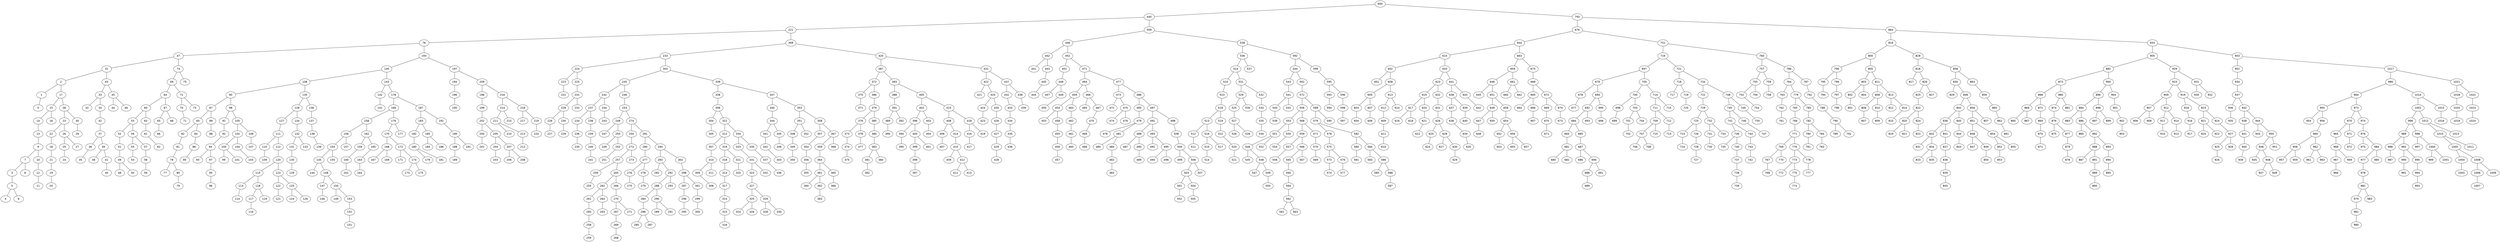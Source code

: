 graph BST {
    node [fontname="Helvetica"];
    600 [label="600"];
    600 -- 440;
    440 [label="440"];
    440 -- 221;
    221 [label="221"];
    221 -- 76;
    76 [label="76"];
    76 -- 47;
    47 [label="47"];
    47 -- 31;
    31 [label="31"];
    31 -- 2;
    2 [label="2"];
    2 -- 1;
    1 [label="1"];
    1 -- 0;
    0 [label="0"];
    2 -- 17;
    17 [label="17"];
    17 -- 15;
    15 [label="15"];
    15 -- 14;
    14 [label="14"];
    14 -- 13;
    13 [label="13"];
    13 -- 9;
    9 [label="9"];
    9 -- 7;
    7 [label="7"];
    7 -- 3;
    3 [label="3"];
    3 -- 5;
    5 [label="5"];
    5 -- 4;
    4 [label="4"];
    5 -- 6;
    6 [label="6"];
    7 -- 8;
    8 [label="8"];
    9 -- 10;
    10 [label="10"];
    10 -- 12;
    12 [label="12"];
    12 -- 11;
    11 [label="11"];
    15 -- 16;
    16 [label="16"];
    17 -- 28;
    28 [label="28"];
    28 -- 23;
    23 [label="23"];
    23 -- 22;
    22 [label="22"];
    22 -- 18;
    18 [label="18"];
    18 -- 21;
    21 [label="21"];
    21 -- 19;
    19 [label="19"];
    19 -- 20;
    20 [label="20"];
    23 -- 26;
    26 [label="26"];
    26 -- 25;
    25 [label="25"];
    25 -- 24;
    24 [label="24"];
    26 -- 27;
    27 [label="27"];
    28 -- 30;
    30 [label="30"];
    30 -- 29;
    29 [label="29"];
    31 -- 43;
    43 [label="43"];
    43 -- 33;
    33 [label="33"];
    33 -- 32;
    32 [label="32"];
    33 -- 34;
    34 [label="34"];
    34 -- 42;
    42 [label="42"];
    42 -- 37;
    37 [label="37"];
    37 -- 36;
    36 [label="36"];
    36 -- 35;
    35 [label="35"];
    37 -- 39;
    39 [label="39"];
    39 -- 38;
    38 [label="38"];
    39 -- 41;
    41 [label="41"];
    41 -- 40;
    40 [label="40"];
    43 -- 45;
    45 [label="45"];
    45 -- 44;
    44 [label="44"];
    45 -- 46;
    46 [label="46"];
    47 -- 74;
    74 [label="74"];
    74 -- 69;
    69 [label="69"];
    69 -- 64;
    64 [label="64"];
    64 -- 60;
    60 [label="60"];
    60 -- 53;
    53 [label="53"];
    53 -- 52;
    52 [label="52"];
    52 -- 51;
    51 [label="51"];
    51 -- 49;
    49 [label="49"];
    49 -- 48;
    48 [label="48"];
    49 -- 50;
    50 [label="50"];
    53 -- 56;
    56 [label="56"];
    56 -- 55;
    55 [label="55"];
    55 -- 54;
    54 [label="54"];
    56 -- 57;
    57 [label="57"];
    57 -- 58;
    58 [label="58"];
    58 -- 59;
    59 [label="59"];
    60 -- 63;
    63 [label="63"];
    63 -- 61;
    61 [label="61"];
    61 -- 62;
    62 [label="62"];
    64 -- 67;
    67 [label="67"];
    67 -- 65;
    65 [label="65"];
    65 -- 66;
    66 [label="66"];
    67 -- 68;
    68 [label="68"];
    69 -- 72;
    72 [label="72"];
    72 -- 70;
    70 [label="70"];
    70 -- 71;
    71 [label="71"];
    72 -- 73;
    73 [label="73"];
    74 -- 75;
    75 [label="75"];
    76 -- 193;
    193 [label="193"];
    193 -- 140;
    140 [label="140"];
    140 -- 108;
    108 [label="108"];
    108 -- 90;
    90 [label="90"];
    90 -- 87;
    87 [label="87"];
    87 -- 83;
    83 [label="83"];
    83 -- 82;
    82 [label="82"];
    82 -- 81;
    81 [label="81"];
    81 -- 78;
    78 [label="78"];
    78 -- 77;
    77 [label="77"];
    78 -- 80;
    80 [label="80"];
    80 -- 79;
    79 [label="79"];
    83 -- 84;
    84 [label="84"];
    84 -- 86;
    86 [label="86"];
    86 -- 85;
    85 [label="85"];
    87 -- 89;
    89 [label="89"];
    89 -- 88;
    88 [label="88"];
    90 -- 98;
    98 [label="98"];
    98 -- 91;
    91 [label="91"];
    91 -- 92;
    92 [label="92"];
    92 -- 94;
    94 [label="94"];
    94 -- 93;
    93 [label="93"];
    94 -- 97;
    97 [label="97"];
    97 -- 95;
    95 [label="95"];
    95 -- 96;
    96 [label="96"];
    98 -- 105;
    105 [label="105"];
    105 -- 102;
    102 [label="102"];
    102 -- 100;
    100 [label="100"];
    100 -- 99;
    99 [label="99"];
    100 -- 101;
    101 [label="101"];
    102 -- 104;
    104 [label="104"];
    104 -- 103;
    103 [label="103"];
    105 -- 106;
    106 [label="106"];
    106 -- 107;
    107 [label="107"];
    108 -- 135;
    135 [label="135"];
    135 -- 128;
    128 [label="128"];
    128 -- 127;
    127 [label="127"];
    127 -- 111;
    111 [label="111"];
    111 -- 110;
    110 [label="110"];
    110 -- 109;
    109 [label="109"];
    111 -- 112;
    112 [label="112"];
    112 -- 120;
    120 [label="120"];
    120 -- 115;
    115 [label="115"];
    115 -- 113;
    113 [label="113"];
    113 -- 114;
    114 [label="114"];
    115 -- 118;
    118 [label="118"];
    118 -- 117;
    117 [label="117"];
    117 -- 116;
    116 [label="116"];
    118 -- 119;
    119 [label="119"];
    120 -- 123;
    123 [label="123"];
    123 -- 122;
    122 [label="122"];
    122 -- 121;
    121 [label="121"];
    123 -- 125;
    125 [label="125"];
    125 -- 124;
    124 [label="124"];
    125 -- 126;
    126 [label="126"];
    128 -- 134;
    134 [label="134"];
    134 -- 132;
    132 [label="132"];
    132 -- 131;
    131 [label="131"];
    131 -- 130;
    130 [label="130"];
    130 -- 129;
    129 [label="129"];
    132 -- 133;
    133 [label="133"];
    135 -- 136;
    136 [label="136"];
    136 -- 137;
    137 [label="137"];
    137 -- 138;
    138 [label="138"];
    138 -- 139;
    139 [label="139"];
    140 -- 143;
    143 [label="143"];
    143 -- 142;
    142 [label="142"];
    142 -- 141;
    141 [label="141"];
    143 -- 178;
    178 [label="178"];
    178 -- 166;
    166 [label="166"];
    166 -- 158;
    158 [label="158"];
    158 -- 156;
    156 [label="156"];
    156 -- 154;
    154 [label="154"];
    154 -- 145;
    145 [label="145"];
    145 -- 144;
    144 [label="144"];
    145 -- 148;
    148 [label="148"];
    148 -- 147;
    147 [label="147"];
    147 -- 146;
    146 [label="146"];
    148 -- 150;
    150 [label="150"];
    150 -- 149;
    149 [label="149"];
    150 -- 153;
    153 [label="153"];
    153 -- 152;
    152 [label="152"];
    152 -- 151;
    151 [label="151"];
    154 -- 155;
    155 [label="155"];
    156 -- 157;
    157 [label="157"];
    158 -- 162;
    162 [label="162"];
    162 -- 159;
    159 [label="159"];
    159 -- 160;
    160 [label="160"];
    160 -- 161;
    161 [label="161"];
    162 -- 165;
    165 [label="165"];
    165 -- 163;
    163 [label="163"];
    163 -- 164;
    164 [label="164"];
    166 -- 176;
    176 [label="176"];
    176 -- 170;
    170 [label="170"];
    170 -- 168;
    168 [label="168"];
    168 -- 167;
    167 [label="167"];
    168 -- 169;
    169 [label="169"];
    170 -- 172;
    172 [label="172"];
    172 -- 171;
    171 [label="171"];
    172 -- 174;
    174 [label="174"];
    174 -- 173;
    173 [label="173"];
    174 -- 175;
    175 [label="175"];
    176 -- 177;
    177 [label="177"];
    178 -- 187;
    187 [label="187"];
    187 -- 183;
    183 [label="183"];
    183 -- 182;
    182 [label="182"];
    182 -- 180;
    180 [label="180"];
    180 -- 179;
    179 [label="179"];
    180 -- 181;
    181 [label="181"];
    183 -- 185;
    185 [label="185"];
    185 -- 184;
    184 [label="184"];
    185 -- 186;
    186 [label="186"];
    187 -- 192;
    192 [label="192"];
    192 -- 190;
    190 [label="190"];
    190 -- 188;
    188 [label="188"];
    188 -- 189;
    189 [label="189"];
    190 -- 191;
    191 [label="191"];
    193 -- 197;
    197 [label="197"];
    197 -- 194;
    194 [label="194"];
    194 -- 196;
    196 [label="196"];
    196 -- 195;
    195 [label="195"];
    197 -- 209;
    209 [label="209"];
    209 -- 198;
    198 [label="198"];
    198 -- 199;
    199 [label="199"];
    199 -- 202;
    202 [label="202"];
    202 -- 200;
    200 [label="200"];
    200 -- 201;
    201 [label="201"];
    202 -- 205;
    205 [label="205"];
    205 -- 204;
    204 [label="204"];
    204 -- 203;
    203 [label="203"];
    205 -- 207;
    207 [label="207"];
    207 -- 206;
    206 [label="206"];
    207 -- 208;
    208 [label="208"];
    209 -- 216;
    216 [label="216"];
    216 -- 214;
    214 [label="214"];
    214 -- 211;
    211 [label="211"];
    211 -- 210;
    210 [label="210"];
    211 -- 213;
    213 [label="213"];
    213 -- 212;
    212 [label="212"];
    214 -- 215;
    215 [label="215"];
    216 -- 218;
    218 [label="218"];
    218 -- 217;
    217 [label="217"];
    218 -- 219;
    219 [label="219"];
    219 -- 220;
    220 [label="220"];
    221 -- 369;
    369 [label="369"];
    369 -- 233;
    233 [label="233"];
    233 -- 224;
    224 [label="224"];
    224 -- 223;
    223 [label="223"];
    223 -- 222;
    222 [label="222"];
    224 -- 225;
    225 [label="225"];
    225 -- 231;
    231 [label="231"];
    231 -- 228;
    228 [label="228"];
    228 -- 226;
    226 [label="226"];
    226 -- 227;
    227 [label="227"];
    228 -- 230;
    230 [label="230"];
    230 -- 229;
    229 [label="229"];
    231 -- 232;
    232 [label="232"];
    233 -- 303;
    303 [label="303"];
    303 -- 245;
    245 [label="245"];
    245 -- 242;
    242 [label="242"];
    242 -- 237;
    237 [label="237"];
    237 -- 234;
    234 [label="234"];
    234 -- 236;
    236 [label="236"];
    236 -- 235;
    235 [label="235"];
    237 -- 238;
    238 [label="238"];
    238 -- 239;
    239 [label="239"];
    239 -- 240;
    240 [label="240"];
    240 -- 241;
    241 [label="241"];
    242 -- 244;
    244 [label="244"];
    244 -- 243;
    243 [label="243"];
    245 -- 246;
    246 [label="246"];
    246 -- 253;
    253 [label="253"];
    253 -- 248;
    248 [label="248"];
    248 -- 247;
    247 [label="247"];
    248 -- 250;
    250 [label="250"];
    250 -- 249;
    249 [label="249"];
    250 -- 252;
    252 [label="252"];
    252 -- 251;
    251 [label="251"];
    253 -- 274;
    274 [label="274"];
    274 -- 254;
    254 [label="254"];
    254 -- 272;
    272 [label="272"];
    272 -- 257;
    257 [label="257"];
    257 -- 256;
    256 [label="256"];
    256 -- 255;
    255 [label="255"];
    257 -- 265;
    265 [label="265"];
    265 -- 262;
    262 [label="262"];
    262 -- 261;
    261 [label="261"];
    261 -- 260;
    260 [label="260"];
    260 -- 258;
    258 [label="258"];
    258 -- 259;
    259 [label="259"];
    262 -- 264;
    264 [label="264"];
    264 -- 263;
    263 [label="263"];
    265 -- 266;
    266 [label="266"];
    266 -- 270;
    270 [label="270"];
    270 -- 267;
    267 [label="267"];
    267 -- 269;
    269 [label="269"];
    269 -- 268;
    268 [label="268"];
    270 -- 271;
    271 [label="271"];
    272 -- 273;
    273 [label="273"];
    274 -- 281;
    281 [label="281"];
    281 -- 280;
    280 [label="280"];
    280 -- 277;
    277 [label="277"];
    277 -- 276;
    276 [label="276"];
    276 -- 275;
    275 [label="275"];
    277 -- 278;
    278 [label="278"];
    278 -- 279;
    279 [label="279"];
    281 -- 294;
    294 [label="294"];
    294 -- 283;
    283 [label="283"];
    283 -- 282;
    282 [label="282"];
    283 -- 292;
    292 [label="292"];
    292 -- 288;
    288 [label="288"];
    288 -- 284;
    284 [label="284"];
    284 -- 286;
    286 [label="286"];
    286 -- 285;
    285 [label="285"];
    286 -- 287;
    287 [label="287"];
    288 -- 290;
    290 [label="290"];
    290 -- 289;
    289 [label="289"];
    290 -- 291;
    291 [label="291"];
    292 -- 293;
    293 [label="293"];
    294 -- 302;
    302 [label="302"];
    302 -- 298;
    298 [label="298"];
    298 -- 297;
    297 [label="297"];
    297 -- 296;
    296 [label="296"];
    296 -- 295;
    295 [label="295"];
    298 -- 301;
    301 [label="301"];
    301 -- 299;
    299 [label="299"];
    299 -- 300;
    300 [label="300"];
    303 -- 339;
    339 [label="339"];
    339 -- 338;
    338 [label="338"];
    338 -- 306;
    306 [label="306"];
    306 -- 304;
    304 [label="304"];
    304 -- 305;
    305 [label="305"];
    306 -- 322;
    322 [label="322"];
    322 -- 312;
    312 [label="312"];
    312 -- 307;
    307 [label="307"];
    307 -- 310;
    310 [label="310"];
    310 -- 309;
    309 [label="309"];
    309 -- 308;
    308 [label="308"];
    310 -- 311;
    311 [label="311"];
    312 -- 319;
    319 [label="319"];
    319 -- 318;
    318 [label="318"];
    318 -- 313;
    313 [label="313"];
    313 -- 317;
    317 [label="317"];
    317 -- 314;
    314 [label="314"];
    314 -- 315;
    315 [label="315"];
    315 -- 316;
    316 [label="316"];
    319 -- 321;
    321 [label="321"];
    321 -- 320;
    320 [label="320"];
    322 -- 334;
    334 [label="334"];
    334 -- 333;
    333 [label="333"];
    333 -- 331;
    331 [label="331"];
    331 -- 323;
    323 [label="323"];
    323 -- 327;
    327 [label="327"];
    327 -- 325;
    325 [label="325"];
    325 -- 324;
    324 [label="324"];
    325 -- 326;
    326 [label="326"];
    327 -- 329;
    329 [label="329"];
    329 -- 328;
    328 [label="328"];
    329 -- 330;
    330 [label="330"];
    331 -- 332;
    332 [label="332"];
    334 -- 335;
    335 [label="335"];
    335 -- 337;
    337 [label="337"];
    337 -- 336;
    336 [label="336"];
    339 -- 347;
    347 [label="347"];
    347 -- 340;
    340 [label="340"];
    340 -- 344;
    344 [label="344"];
    344 -- 341;
    341 [label="341"];
    341 -- 342;
    342 [label="342"];
    342 -- 343;
    343 [label="343"];
    344 -- 345;
    345 [label="345"];
    345 -- 346;
    346 [label="346"];
    347 -- 353;
    353 [label="353"];
    353 -- 351;
    351 [label="351"];
    351 -- 348;
    348 [label="348"];
    348 -- 349;
    349 [label="349"];
    349 -- 350;
    350 [label="350"];
    351 -- 352;
    352 [label="352"];
    353 -- 358;
    358 [label="358"];
    358 -- 357;
    357 [label="357"];
    357 -- 354;
    354 [label="354"];
    354 -- 356;
    356 [label="356"];
    356 -- 355;
    355 [label="355"];
    358 -- 367;
    367 [label="367"];
    367 -- 359;
    359 [label="359"];
    359 -- 364;
    364 [label="364"];
    364 -- 361;
    361 [label="361"];
    361 -- 360;
    360 [label="360"];
    361 -- 362;
    362 [label="362"];
    362 -- 363;
    363 [label="363"];
    364 -- 365;
    365 [label="365"];
    365 -- 366;
    366 [label="366"];
    367 -- 368;
    368 [label="368"];
    369 -- 420;
    420 [label="420"];
    420 -- 387;
    387 [label="387"];
    387 -- 372;
    372 [label="372"];
    372 -- 370;
    370 [label="370"];
    370 -- 371;
    371 [label="371"];
    372 -- 386;
    386 [label="386"];
    386 -- 379;
    379 [label="379"];
    379 -- 376;
    376 [label="376"];
    376 -- 373;
    373 [label="373"];
    373 -- 374;
    374 [label="374"];
    374 -- 375;
    375 [label="375"];
    376 -- 378;
    378 [label="378"];
    378 -- 377;
    377 [label="377"];
    379 -- 385;
    385 [label="385"];
    385 -- 380;
    380 [label="380"];
    380 -- 383;
    383 [label="383"];
    383 -- 381;
    381 [label="381"];
    381 -- 382;
    382 [label="382"];
    383 -- 384;
    384 [label="384"];
    387 -- 393;
    393 [label="393"];
    393 -- 388;
    388 [label="388"];
    388 -- 391;
    391 [label="391"];
    391 -- 389;
    389 [label="389"];
    389 -- 390;
    390 [label="390"];
    391 -- 392;
    392 [label="392"];
    393 -- 405;
    405 [label="405"];
    405 -- 402;
    402 [label="402"];
    402 -- 396;
    396 [label="396"];
    396 -- 394;
    394 [label="394"];
    394 -- 395;
    395 [label="395"];
    396 -- 400;
    400 [label="400"];
    400 -- 399;
    399 [label="399"];
    399 -- 398;
    398 [label="398"];
    398 -- 397;
    397 [label="397"];
    400 -- 401;
    401 [label="401"];
    402 -- 403;
    403 [label="403"];
    403 -- 404;
    404 [label="404"];
    405 -- 415;
    415 [label="415"];
    415 -- 408;
    408 [label="408"];
    408 -- 406;
    406 [label="406"];
    406 -- 407;
    407 [label="407"];
    408 -- 414;
    414 [label="414"];
    414 -- 410;
    410 [label="410"];
    410 -- 409;
    409 [label="409"];
    410 -- 412;
    412 [label="412"];
    412 -- 411;
    411 [label="411"];
    412 -- 413;
    413 [label="413"];
    415 -- 418;
    418 [label="418"];
    418 -- 416;
    416 [label="416"];
    416 -- 417;
    417 [label="417"];
    418 -- 419;
    419 [label="419"];
    420 -- 431;
    431 [label="431"];
    431 -- 422;
    422 [label="422"];
    422 -- 421;
    421 [label="421"];
    422 -- 425;
    425 [label="425"];
    425 -- 424;
    424 [label="424"];
    424 -- 423;
    423 [label="423"];
    425 -- 430;
    430 [label="430"];
    430 -- 426;
    426 [label="426"];
    426 -- 427;
    427 [label="427"];
    427 -- 429;
    429 [label="429"];
    429 -- 428;
    428 [label="428"];
    431 -- 437;
    437 [label="437"];
    437 -- 432;
    432 [label="432"];
    432 -- 433;
    433 [label="433"];
    433 -- 434;
    434 [label="434"];
    434 -- 435;
    435 [label="435"];
    435 -- 436;
    436 [label="436"];
    437 -- 438;
    438 [label="438"];
    438 -- 439;
    439 [label="439"];
    440 -- 509;
    509 [label="509"];
    509 -- 446;
    446 [label="446"];
    446 -- 442;
    442 [label="442"];
    442 -- 441;
    441 [label="441"];
    442 -- 443;
    443 [label="443"];
    443 -- 445;
    445 [label="445"];
    445 -- 444;
    444 [label="444"];
    446 -- 452;
    452 [label="452"];
    452 -- 451;
    451 [label="451"];
    451 -- 448;
    448 [label="448"];
    448 -- 447;
    447 [label="447"];
    448 -- 449;
    449 [label="449"];
    449 -- 450;
    450 [label="450"];
    452 -- 471;
    471 [label="471"];
    471 -- 464;
    464 [label="464"];
    464 -- 459;
    459 [label="459"];
    459 -- 454;
    454 [label="454"];
    454 -- 453;
    453 [label="453"];
    454 -- 458;
    458 [label="458"];
    458 -- 455;
    455 [label="455"];
    455 -- 456;
    456 [label="456"];
    456 -- 457;
    457 [label="457"];
    459 -- 463;
    463 [label="463"];
    463 -- 462;
    462 [label="462"];
    462 -- 461;
    461 [label="461"];
    461 -- 460;
    460 [label="460"];
    464 -- 466;
    466 [label="466"];
    466 -- 465;
    465 [label="465"];
    466 -- 467;
    467 [label="467"];
    467 -- 470;
    470 [label="470"];
    470 -- 469;
    469 [label="469"];
    469 -- 468;
    468 [label="468"];
    471 -- 477;
    477 [label="477"];
    477 -- 473;
    473 [label="473"];
    473 -- 472;
    472 [label="472"];
    473 -- 475;
    475 [label="475"];
    475 -- 474;
    474 [label="474"];
    475 -- 476;
    476 [label="476"];
    477 -- 486;
    486 [label="486"];
    486 -- 485;
    485 [label="485"];
    485 -- 479;
    479 [label="479"];
    479 -- 478;
    478 [label="478"];
    479 -- 481;
    481 [label="481"];
    481 -- 480;
    480 [label="480"];
    481 -- 484;
    484 [label="484"];
    484 -- 482;
    482 [label="482"];
    482 -- 483;
    483 [label="483"];
    486 -- 497;
    497 [label="497"];
    497 -- 491;
    491 [label="491"];
    491 -- 488;
    488 [label="488"];
    488 -- 487;
    487 [label="487"];
    488 -- 490;
    490 [label="490"];
    490 -- 489;
    489 [label="489"];
    491 -- 493;
    493 [label="493"];
    493 -- 492;
    492 [label="492"];
    493 -- 495;
    495 [label="495"];
    495 -- 494;
    494 [label="494"];
    495 -- 496;
    496 [label="496"];
    497 -- 498;
    498 [label="498"];
    498 -- 508;
    508 [label="508"];
    508 -- 500;
    500 [label="500"];
    500 -- 499;
    499 [label="499"];
    500 -- 506;
    506 [label="506"];
    506 -- 503;
    503 [label="503"];
    503 -- 501;
    501 [label="501"];
    501 -- 502;
    502 [label="502"];
    503 -- 504;
    504 [label="504"];
    504 -- 505;
    505 [label="505"];
    506 -- 507;
    507 [label="507"];
    509 -- 538;
    538 [label="538"];
    538 -- 536;
    536 [label="536"];
    536 -- 524;
    524 [label="524"];
    524 -- 510;
    510 [label="510"];
    510 -- 523;
    523 [label="523"];
    523 -- 518;
    518 [label="518"];
    518 -- 513;
    513 [label="513"];
    513 -- 512;
    512 [label="512"];
    512 -- 511;
    511 [label="511"];
    513 -- 516;
    516 [label="516"];
    516 -- 515;
    515 [label="515"];
    515 -- 514;
    514 [label="514"];
    516 -- 517;
    517 [label="517"];
    518 -- 519;
    519 [label="519"];
    519 -- 522;
    522 [label="522"];
    522 -- 520;
    520 [label="520"];
    520 -- 521;
    521 [label="521"];
    524 -- 531;
    531 [label="531"];
    531 -- 529;
    529 [label="529"];
    529 -- 525;
    525 [label="525"];
    525 -- 527;
    527 [label="527"];
    527 -- 526;
    526 [label="526"];
    527 -- 528;
    528 [label="528"];
    529 -- 530;
    530 [label="530"];
    531 -- 532;
    532 [label="532"];
    532 -- 533;
    533 [label="533"];
    533 -- 535;
    535 [label="535"];
    535 -- 534;
    534 [label="534"];
    536 -- 537;
    537 [label="537"];
    538 -- 592;
    592 [label="592"];
    592 -- 544;
    544 [label="544"];
    544 -- 543;
    543 [label="543"];
    543 -- 541;
    541 [label="541"];
    541 -- 540;
    540 [label="540"];
    540 -- 539;
    539 [label="539"];
    541 -- 542;
    542 [label="542"];
    544 -- 591;
    591 [label="591"];
    591 -- 572;
    572 [label="572"];
    572 -- 556;
    556 [label="556"];
    556 -- 553;
    553 [label="553"];
    553 -- 551;
    551 [label="551"];
    551 -- 546;
    546 [label="546"];
    546 -- 545;
    545 [label="545"];
    546 -- 548;
    548 [label="548"];
    548 -- 547;
    547 [label="547"];
    548 -- 549;
    549 [label="549"];
    549 -- 550;
    550 [label="550"];
    551 -- 552;
    552 [label="552"];
    553 -- 555;
    555 [label="555"];
    555 -- 554;
    554 [label="554"];
    556 -- 568;
    568 [label="568"];
    568 -- 559;
    559 [label="559"];
    559 -- 557;
    557 [label="557"];
    557 -- 558;
    558 [label="558"];
    559 -- 566;
    566 [label="566"];
    566 -- 565;
    565 [label="565"];
    565 -- 560;
    560 [label="560"];
    560 -- 564;
    564 [label="564"];
    564 -- 562;
    562 [label="562"];
    562 -- 561;
    561 [label="561"];
    562 -- 563;
    563 [label="563"];
    566 -- 567;
    567 [label="567"];
    568 -- 571;
    571 [label="571"];
    571 -- 570;
    570 [label="570"];
    570 -- 569;
    569 [label="569"];
    572 -- 589;
    589 [label="589"];
    589 -- 579;
    579 [label="579"];
    579 -- 578;
    578 [label="578"];
    578 -- 575;
    575 [label="575"];
    575 -- 573;
    573 [label="573"];
    573 -- 574;
    574 [label="574"];
    575 -- 576;
    576 [label="576"];
    576 -- 577;
    577 [label="577"];
    579 -- 582;
    582 [label="582"];
    582 -- 580;
    580 [label="580"];
    580 -- 581;
    581 [label="581"];
    582 -- 584;
    584 [label="584"];
    584 -- 583;
    583 [label="583"];
    584 -- 586;
    586 [label="586"];
    586 -- 585;
    585 [label="585"];
    586 -- 588;
    588 [label="588"];
    588 -- 587;
    587 [label="587"];
    589 -- 590;
    590 [label="590"];
    592 -- 599;
    599 [label="599"];
    599 -- 595;
    595 [label="595"];
    595 -- 593;
    593 [label="593"];
    593 -- 594;
    594 [label="594"];
    595 -- 596;
    596 [label="596"];
    596 -- 598;
    598 [label="598"];
    598 -- 597;
    597 [label="597"];
    600 -- 793;
    793 [label="793"];
    793 -- 676;
    676 [label="676"];
    676 -- 644;
    644 [label="644"];
    644 -- 615;
    615 [label="615"];
    615 -- 602;
    602 [label="602"];
    602 -- 601;
    601 [label="601"];
    602 -- 608;
    608 [label="608"];
    608 -- 605;
    605 [label="605"];
    605 -- 603;
    603 [label="603"];
    603 -- 604;
    604 [label="604"];
    605 -- 607;
    607 [label="607"];
    607 -- 606;
    606 [label="606"];
    608 -- 613;
    613 [label="613"];
    613 -- 612;
    612 [label="612"];
    612 -- 609;
    609 [label="609"];
    609 -- 611;
    611 [label="611"];
    611 -- 610;
    610 [label="610"];
    613 -- 614;
    614 [label="614"];
    615 -- 633;
    633 [label="633"];
    633 -- 623;
    623 [label="623"];
    623 -- 619;
    619 [label="619"];
    619 -- 617;
    617 [label="617"];
    617 -- 616;
    616 [label="616"];
    617 -- 618;
    618 [label="618"];
    619 -- 620;
    620 [label="620"];
    620 -- 621;
    621 [label="621"];
    621 -- 622;
    622 [label="622"];
    623 -- 632;
    632 [label="632"];
    632 -- 631;
    631 [label="631"];
    631 -- 626;
    626 [label="626"];
    626 -- 625;
    625 [label="625"];
    625 -- 624;
    624 [label="624"];
    626 -- 628;
    628 [label="628"];
    628 -- 627;
    627 [label="627"];
    628 -- 630;
    630 [label="630"];
    630 -- 629;
    629 [label="629"];
    633 -- 641;
    641 [label="641"];
    641 -- 638;
    638 [label="638"];
    638 -- 637;
    637 [label="637"];
    637 -- 636;
    636 [label="636"];
    636 -- 634;
    634 [label="634"];
    634 -- 635;
    635 [label="635"];
    638 -- 639;
    639 [label="639"];
    639 -- 640;
    640 [label="640"];
    641 -- 643;
    643 [label="643"];
    643 -- 642;
    642 [label="642"];
    644 -- 663;
    663 [label="663"];
    663 -- 659;
    659 [label="659"];
    659 -- 646;
    646 [label="646"];
    646 -- 645;
    645 [label="645"];
    646 -- 651;
    651 [label="651"];
    651 -- 649;
    649 [label="649"];
    649 -- 647;
    647 [label="647"];
    647 -- 648;
    648 [label="648"];
    649 -- 650;
    650 [label="650"];
    651 -- 658;
    658 [label="658"];
    658 -- 654;
    654 [label="654"];
    654 -- 652;
    652 [label="652"];
    652 -- 653;
    653 [label="653"];
    654 -- 656;
    656 [label="656"];
    656 -- 655;
    655 [label="655"];
    656 -- 657;
    657 [label="657"];
    659 -- 661;
    661 [label="661"];
    661 -- 660;
    660 [label="660"];
    661 -- 662;
    662 [label="662"];
    663 -- 675;
    675 [label="675"];
    675 -- 668;
    668 [label="668"];
    668 -- 665;
    665 [label="665"];
    665 -- 664;
    664 [label="664"];
    665 -- 666;
    666 [label="666"];
    666 -- 667;
    667 [label="667"];
    668 -- 672;
    672 [label="672"];
    672 -- 669;
    669 [label="669"];
    669 -- 670;
    670 [label="670"];
    670 -- 671;
    671 [label="671"];
    672 -- 674;
    674 [label="674"];
    674 -- 673;
    673 [label="673"];
    676 -- 751;
    751 [label="751"];
    751 -- 716;
    716 [label="716"];
    716 -- 697;
    697 [label="697"];
    697 -- 679;
    679 [label="679"];
    679 -- 678;
    678 [label="678"];
    678 -- 677;
    677 [label="677"];
    679 -- 694;
    694 [label="694"];
    694 -- 692;
    692 [label="692"];
    692 -- 684;
    684 [label="684"];
    684 -- 683;
    683 [label="683"];
    683 -- 681;
    681 [label="681"];
    681 -- 680;
    680 [label="680"];
    681 -- 682;
    682 [label="682"];
    684 -- 685;
    685 [label="685"];
    685 -- 687;
    687 [label="687"];
    687 -- 686;
    686 [label="686"];
    687 -- 690;
    690 [label="690"];
    690 -- 688;
    688 [label="688"];
    688 -- 689;
    689 [label="689"];
    690 -- 691;
    691 [label="691"];
    692 -- 693;
    693 [label="693"];
    694 -- 695;
    695 [label="695"];
    695 -- 696;
    696 [label="696"];
    697 -- 705;
    705 [label="705"];
    705 -- 700;
    700 [label="700"];
    700 -- 698;
    698 [label="698"];
    698 -- 699;
    699 [label="699"];
    700 -- 703;
    703 [label="703"];
    703 -- 701;
    701 [label="701"];
    701 -- 702;
    702 [label="702"];
    703 -- 704;
    704 [label="704"];
    705 -- 714;
    714 [label="714"];
    714 -- 711;
    711 [label="711"];
    711 -- 709;
    709 [label="709"];
    709 -- 707;
    707 [label="707"];
    707 -- 706;
    706 [label="706"];
    707 -- 708;
    708 [label="708"];
    709 -- 710;
    710 [label="710"];
    711 -- 712;
    712 [label="712"];
    712 -- 713;
    713 [label="713"];
    714 -- 715;
    715 [label="715"];
    716 -- 721;
    721 [label="721"];
    721 -- 718;
    718 [label="718"];
    718 -- 717;
    717 [label="717"];
    718 -- 719;
    719 [label="719"];
    719 -- 720;
    720 [label="720"];
    721 -- 734;
    734 [label="734"];
    734 -- 722;
    722 [label="722"];
    722 -- 729;
    729 [label="729"];
    729 -- 725;
    725 [label="725"];
    725 -- 723;
    723 [label="723"];
    723 -- 724;
    724 [label="724"];
    725 -- 726;
    726 [label="726"];
    726 -- 728;
    728 [label="728"];
    728 -- 727;
    727 [label="727"];
    729 -- 732;
    732 [label="732"];
    732 -- 731;
    731 [label="731"];
    731 -- 730;
    730 [label="730"];
    732 -- 733;
    733 [label="733"];
    734 -- 748;
    748 [label="748"];
    748 -- 745;
    745 [label="745"];
    745 -- 741;
    741 [label="741"];
    741 -- 736;
    736 [label="736"];
    736 -- 735;
    735 [label="735"];
    736 -- 740;
    740 [label="740"];
    740 -- 737;
    737 [label="737"];
    737 -- 738;
    738 [label="738"];
    738 -- 739;
    739 [label="739"];
    741 -- 744;
    744 [label="744"];
    744 -- 743;
    743 [label="743"];
    743 -- 742;
    742 [label="742"];
    745 -- 746;
    746 [label="746"];
    746 -- 747;
    747 [label="747"];
    748 -- 749;
    749 [label="749"];
    749 -- 750;
    750 [label="750"];
    751 -- 760;
    760 [label="760"];
    760 -- 757;
    757 [label="757"];
    757 -- 755;
    755 [label="755"];
    755 -- 752;
    752 [label="752"];
    752 -- 754;
    754 [label="754"];
    755 -- 756;
    756 [label="756"];
    757 -- 759;
    759 [label="759"];
    759 -- 758;
    758 [label="758"];
    760 -- 786;
    786 [label="786"];
    786 -- 764;
    764 [label="764"];
    764 -- 763;
    763 [label="763"];
    763 -- 762;
    762 [label="762"];
    762 -- 761;
    761 [label="761"];
    764 -- 779;
    779 [label="779"];
    779 -- 765;
    765 [label="765"];
    765 -- 766;
    766 [label="766"];
    766 -- 771;
    771 [label="771"];
    771 -- 769;
    769 [label="769"];
    769 -- 767;
    767 [label="767"];
    767 -- 768;
    768 [label="768"];
    769 -- 770;
    770 [label="770"];
    771 -- 776;
    776 [label="776"];
    776 -- 773;
    773 [label="773"];
    773 -- 772;
    772 [label="772"];
    773 -- 775;
    775 [label="775"];
    775 -- 774;
    774 [label="774"];
    776 -- 778;
    778 [label="778"];
    778 -- 777;
    777 [label="777"];
    779 -- 785;
    785 [label="785"];
    785 -- 782;
    782 [label="782"];
    782 -- 780;
    780 [label="780"];
    780 -- 781;
    781 [label="781"];
    782 -- 784;
    784 [label="784"];
    784 -- 783;
    783 [label="783"];
    786 -- 787;
    787 [label="787"];
    787 -- 792;
    792 [label="792"];
    792 -- 788;
    788 [label="788"];
    788 -- 790;
    790 [label="790"];
    790 -- 789;
    789 [label="789"];
    790 -- 791;
    791 [label="791"];
    793 -- 864;
    864 [label="864"];
    864 -- 816;
    816 [label="816"];
    816 -- 800;
    800 [label="800"];
    800 -- 796;
    796 [label="796"];
    796 -- 795;
    795 [label="795"];
    795 -- 794;
    794 [label="794"];
    796 -- 799;
    799 [label="799"];
    799 -- 797;
    797 [label="797"];
    797 -- 798;
    798 [label="798"];
    800 -- 805;
    805 [label="805"];
    805 -- 803;
    803 [label="803"];
    803 -- 802;
    802 [label="802"];
    802 -- 801;
    801 [label="801"];
    803 -- 804;
    804 [label="804"];
    805 -- 811;
    811 [label="811"];
    811 -- 808;
    808 [label="808"];
    808 -- 806;
    806 [label="806"];
    806 -- 807;
    807 [label="807"];
    808 -- 810;
    810 [label="810"];
    810 -- 809;
    809 [label="809"];
    811 -- 813;
    813 [label="813"];
    813 -- 812;
    812 [label="812"];
    813 -- 814;
    814 [label="814"];
    814 -- 815;
    815 [label="815"];
    816 -- 828;
    828 [label="828"];
    828 -- 818;
    818 [label="818"];
    818 -- 817;
    817 [label="817"];
    818 -- 826;
    826 [label="826"];
    826 -- 825;
    825 [label="825"];
    825 -- 822;
    822 [label="822"];
    822 -- 820;
    820 [label="820"];
    820 -- 819;
    819 [label="819"];
    820 -- 821;
    821 [label="821"];
    822 -- 824;
    824 [label="824"];
    824 -- 823;
    823 [label="823"];
    826 -- 827;
    827 [label="827"];
    828 -- 858;
    858 [label="858"];
    858 -- 830;
    830 [label="830"];
    830 -- 829;
    829 [label="829"];
    830 -- 846;
    846 [label="846"];
    846 -- 842;
    842 [label="842"];
    842 -- 836;
    836 [label="836"];
    836 -- 832;
    832 [label="832"];
    832 -- 831;
    831 [label="831"];
    832 -- 834;
    834 [label="834"];
    834 -- 833;
    833 [label="833"];
    834 -- 835;
    835 [label="835"];
    836 -- 841;
    841 [label="841"];
    841 -- 837;
    837 [label="837"];
    837 -- 838;
    838 [label="838"];
    838 -- 839;
    839 [label="839"];
    839 -- 840;
    840 [label="840"];
    842 -- 845;
    845 [label="845"];
    845 -- 844;
    844 [label="844"];
    844 -- 843;
    843 [label="843"];
    846 -- 856;
    856 [label="856"];
    856 -- 851;
    851 [label="851"];
    851 -- 848;
    848 [label="848"];
    848 -- 847;
    847 [label="847"];
    848 -- 849;
    849 [label="849"];
    849 -- 850;
    850 [label="850"];
    851 -- 854;
    854 [label="854"];
    854 -- 852;
    852 [label="852"];
    852 -- 853;
    853 [label="853"];
    854 -- 855;
    855 [label="855"];
    856 -- 857;
    857 [label="857"];
    858 -- 863;
    863 [label="863"];
    863 -- 859;
    859 [label="859"];
    859 -- 860;
    860 [label="860"];
    860 -- 862;
    862 [label="862"];
    862 -- 861;
    861 [label="861"];
    864 -- 933;
    933 [label="933"];
    933 -- 905;
    905 [label="905"];
    905 -- 882;
    882 [label="882"];
    882 -- 873;
    873 [label="873"];
    873 -- 868;
    868 [label="868"];
    868 -- 866;
    866 [label="866"];
    866 -- 865;
    865 [label="865"];
    866 -- 867;
    867 [label="867"];
    868 -- 872;
    872 [label="872"];
    872 -- 869;
    869 [label="869"];
    869 -- 870;
    870 [label="870"];
    870 -- 871;
    871 [label="871"];
    873 -- 880;
    880 [label="880"];
    880 -- 874;
    874 [label="874"];
    874 -- 876;
    876 [label="876"];
    876 -- 875;
    875 [label="875"];
    876 -- 877;
    877 [label="877"];
    877 -- 879;
    879 [label="879"];
    879 -- 878;
    878 [label="878"];
    880 -- 881;
    881 [label="881"];
    882 -- 900;
    900 [label="900"];
    900 -- 896;
    896 [label="896"];
    896 -- 884;
    884 [label="884"];
    884 -- 883;
    883 [label="883"];
    884 -- 886;
    886 [label="886"];
    886 -- 885;
    885 [label="885"];
    886 -- 892;
    892 [label="892"];
    892 -- 888;
    888 [label="888"];
    888 -- 887;
    887 [label="887"];
    888 -- 891;
    891 [label="891"];
    891 -- 889;
    889 [label="889"];
    889 -- 890;
    890 [label="890"];
    892 -- 893;
    893 [label="893"];
    893 -- 894;
    894 [label="894"];
    894 -- 895;
    895 [label="895"];
    896 -- 898;
    898 [label="898"];
    898 -- 897;
    897 [label="897"];
    898 -- 899;
    899 [label="899"];
    900 -- 904;
    904 [label="904"];
    904 -- 901;
    901 [label="901"];
    901 -- 902;
    902 [label="902"];
    902 -- 903;
    903 [label="903"];
    905 -- 929;
    929 [label="929"];
    929 -- 915;
    915 [label="915"];
    915 -- 909;
    909 [label="909"];
    909 -- 907;
    907 [label="907"];
    907 -- 906;
    906 [label="906"];
    907 -- 908;
    908 [label="908"];
    909 -- 912;
    912 [label="912"];
    912 -- 911;
    911 [label="911"];
    911 -- 910;
    910 [label="910"];
    912 -- 914;
    914 [label="914"];
    914 -- 913;
    913 [label="913"];
    915 -- 919;
    919 [label="919"];
    919 -- 918;
    918 [label="918"];
    918 -- 916;
    916 [label="916"];
    916 -- 917;
    917 [label="917"];
    919 -- 923;
    923 [label="923"];
    923 -- 921;
    921 [label="921"];
    921 -- 920;
    920 [label="920"];
    921 -- 922;
    922 [label="922"];
    923 -- 924;
    924 [label="924"];
    924 -- 927;
    927 [label="927"];
    927 -- 925;
    925 [label="925"];
    925 -- 926;
    926 [label="926"];
    927 -- 928;
    928 [label="928"];
    929 -- 931;
    931 [label="931"];
    931 -- 930;
    930 [label="930"];
    931 -- 932;
    932 [label="932"];
    933 -- 953;
    953 [label="953"];
    953 -- 952;
    952 [label="952"];
    952 -- 934;
    934 [label="934"];
    934 -- 937;
    937 [label="937"];
    937 -- 936;
    936 [label="936"];
    936 -- 935;
    935 [label="935"];
    937 -- 942;
    942 [label="942"];
    942 -- 938;
    938 [label="938"];
    938 -- 941;
    941 [label="941"];
    941 -- 940;
    940 [label="940"];
    940 -- 939;
    939 [label="939"];
    942 -- 944;
    944 [label="944"];
    944 -- 943;
    943 [label="943"];
    944 -- 950;
    950 [label="950"];
    950 -- 946;
    946 [label="946"];
    946 -- 945;
    945 [label="945"];
    946 -- 948;
    948 [label="948"];
    948 -- 947;
    947 [label="947"];
    948 -- 949;
    949 [label="949"];
    950 -- 951;
    951 [label="951"];
    953 -- 1017;
    1017 [label="1017"];
    1017 -- 986;
    986 [label="986"];
    986 -- 964;
    964 [label="964"];
    964 -- 955;
    955 [label="955"];
    955 -- 954;
    954 [label="954"];
    955 -- 956;
    956 [label="956"];
    956 -- 960;
    960 [label="960"];
    960 -- 958;
    958 [label="958"];
    958 -- 957;
    957 [label="957"];
    958 -- 959;
    959 [label="959"];
    960 -- 962;
    962 [label="962"];
    962 -- 961;
    961 [label="961"];
    962 -- 963;
    963 [label="963"];
    964 -- 973;
    973 [label="973"];
    973 -- 970;
    970 [label="970"];
    970 -- 965;
    965 [label="965"];
    965 -- 968;
    968 [label="968"];
    968 -- 967;
    967 [label="967"];
    967 -- 966;
    966 [label="966"];
    968 -- 969;
    969 [label="969"];
    970 -- 971;
    971 [label="971"];
    971 -- 972;
    972 [label="972"];
    973 -- 974;
    974 [label="974"];
    974 -- 976;
    976 [label="976"];
    976 -- 975;
    975 [label="975"];
    976 -- 984;
    984 [label="984"];
    984 -- 977;
    977 [label="977"];
    977 -- 978;
    978 [label="978"];
    978 -- 982;
    982 [label="982"];
    982 -- 979;
    979 [label="979"];
    979 -- 981;
    981 [label="981"];
    981 -- 980;
    980 [label="980"];
    982 -- 983;
    983 [label="983"];
    984 -- 985;
    985 [label="985"];
    986 -- 1014;
    1014 [label="1014"];
    1014 -- 1002;
    1002 [label="1002"];
    1002 -- 996;
    996 [label="996"];
    996 -- 989;
    989 [label="989"];
    989 -- 988;
    988 [label="988"];
    988 -- 987;
    987 [label="987"];
    989 -- 992;
    992 [label="992"];
    992 -- 990;
    990 [label="990"];
    990 -- 991;
    991 [label="991"];
    992 -- 995;
    995 [label="995"];
    995 -- 994;
    994 [label="994"];
    994 -- 993;
    993 [label="993"];
    996 -- 998;
    998 [label="998"];
    998 -- 997;
    997 [label="997"];
    998 -- 1000;
    1000 [label="1000"];
    1000 -- 999;
    999 [label="999"];
    1000 -- 1001;
    1001 [label="1001"];
    1002 -- 1012;
    1012 [label="1012"];
    1012 -- 1010;
    1010 [label="1010"];
    1010 -- 1005;
    1005 [label="1005"];
    1005 -- 1004;
    1004 [label="1004"];
    1004 -- 1003;
    1003 [label="1003"];
    1005 -- 1008;
    1008 [label="1008"];
    1008 -- 1006;
    1006 [label="1006"];
    1006 -- 1007;
    1007 [label="1007"];
    1008 -- 1009;
    1009 [label="1009"];
    1010 -- 1011;
    1011 [label="1011"];
    1012 -- 1013;
    1013 [label="1013"];
    1014 -- 1015;
    1015 [label="1015"];
    1015 -- 1016;
    1016 [label="1016"];
    1017 -- 1021;
    1021 [label="1021"];
    1021 -- 1018;
    1018 [label="1018"];
    1018 -- 1020;
    1020 [label="1020"];
    1020 -- 1019;
    1019 [label="1019"];
    1021 -- 1022;
    1022 [label="1022"];
    1022 -- 1023;
    1023 [label="1023"];
    1023 -- 1024;
    1024 [label="1024"];
}
